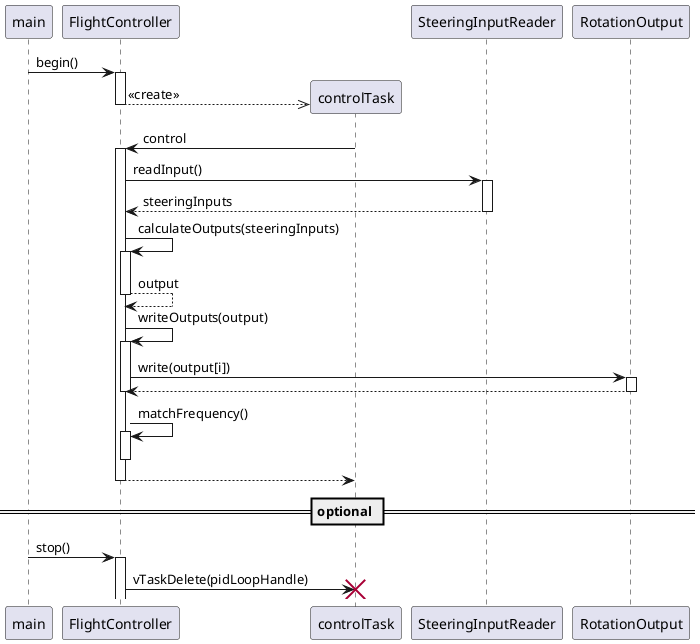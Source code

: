 @startuml FlightController_Sequence
autoactivate on

main -> FlightController: begin()

create controlTask
FlightController -->> controlTask: <<create>>

controlTask -> FlightController : control

FlightController -> SteeringInputReader : readInput()
return steeringInputs

FlightController -> FlightController : calculateOutputs(steeringInputs)
return output

FlightController -> FlightController : writeOutputs(output)
FlightController -> RotationOutput : write(output[i])
return
deactivate

FlightController -> FlightController : matchFrequency()
deactivate

return

== optional ==

main -> FlightController : stop()
FlightController -> controlTask !! : vTaskDelete(pidLoopHandle)

@enduml